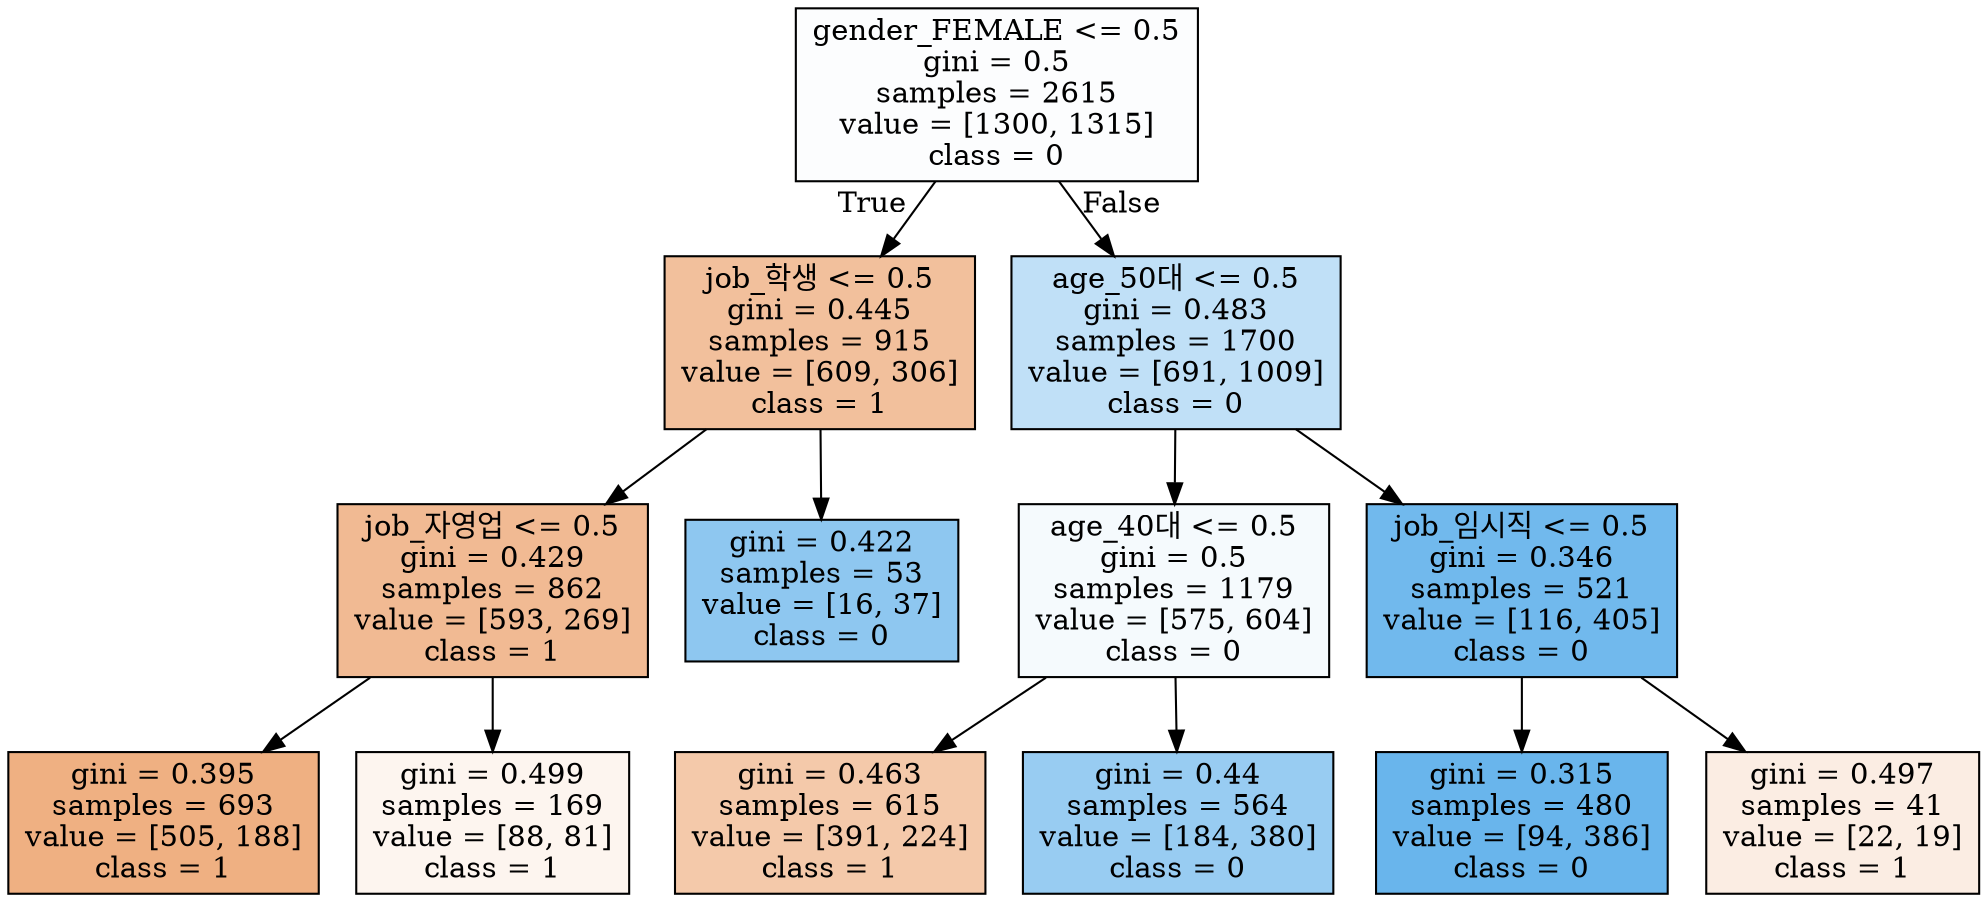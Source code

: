 digraph Tree {
node [shape=box, style="filled", color="black"] ;
0 [label="gender_FEMALE <= 0.5\ngini = 0.5\nsamples = 2615\nvalue = [1300, 1315]\nclass = 0", fillcolor="#399de503"] ;
1 [label="job_학생 <= 0.5\ngini = 0.445\nsamples = 915\nvalue = [609, 306]\nclass = 1", fillcolor="#e581397f"] ;
0 -> 1 [labeldistance=2.5, labelangle=45, headlabel="True"] ;
2 [label="job_자영업 <= 0.5\ngini = 0.429\nsamples = 862\nvalue = [593, 269]\nclass = 1", fillcolor="#e581398b"] ;
1 -> 2 ;
3 [label="gini = 0.395\nsamples = 693\nvalue = [505, 188]\nclass = 1", fillcolor="#e58139a0"] ;
2 -> 3 ;
4 [label="gini = 0.499\nsamples = 169\nvalue = [88, 81]\nclass = 1", fillcolor="#e5813914"] ;
2 -> 4 ;
5 [label="gini = 0.422\nsamples = 53\nvalue = [16, 37]\nclass = 0", fillcolor="#399de591"] ;
1 -> 5 ;
6 [label="age_50대 <= 0.5\ngini = 0.483\nsamples = 1700\nvalue = [691, 1009]\nclass = 0", fillcolor="#399de550"] ;
0 -> 6 [labeldistance=2.5, labelangle=-45, headlabel="False"] ;
7 [label="age_40대 <= 0.5\ngini = 0.5\nsamples = 1179\nvalue = [575, 604]\nclass = 0", fillcolor="#399de50c"] ;
6 -> 7 ;
8 [label="gini = 0.463\nsamples = 615\nvalue = [391, 224]\nclass = 1", fillcolor="#e581396d"] ;
7 -> 8 ;
9 [label="gini = 0.44\nsamples = 564\nvalue = [184, 380]\nclass = 0", fillcolor="#399de584"] ;
7 -> 9 ;
10 [label="job_임시직 <= 0.5\ngini = 0.346\nsamples = 521\nvalue = [116, 405]\nclass = 0", fillcolor="#399de5b6"] ;
6 -> 10 ;
11 [label="gini = 0.315\nsamples = 480\nvalue = [94, 386]\nclass = 0", fillcolor="#399de5c1"] ;
10 -> 11 ;
12 [label="gini = 0.497\nsamples = 41\nvalue = [22, 19]\nclass = 1", fillcolor="#e5813923"] ;
10 -> 12 ;
}